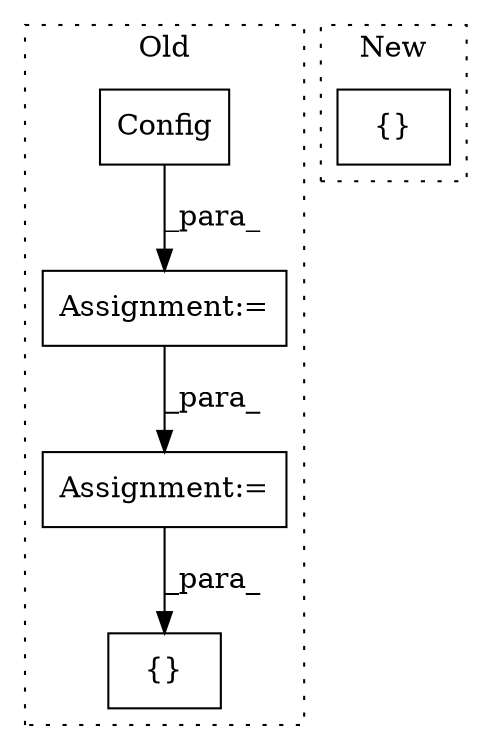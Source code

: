 digraph G {
subgraph cluster0 {
1 [label="Config" a="32" s="2850,2918" l="7,1" shape="box"];
3 [label="Assignment:=" a="7" s="2946" l="1" shape="box"];
4 [label="Assignment:=" a="7" s="2836" l="1" shape="box"];
5 [label="{}" a="4" s="3015,3037" l="1,1" shape="box"];
label = "Old";
style="dotted";
}
subgraph cluster1 {
2 [label="{}" a="4" s="2888" l="2" shape="box"];
label = "New";
style="dotted";
}
1 -> 4 [label="_para_"];
3 -> 5 [label="_para_"];
4 -> 3 [label="_para_"];
}